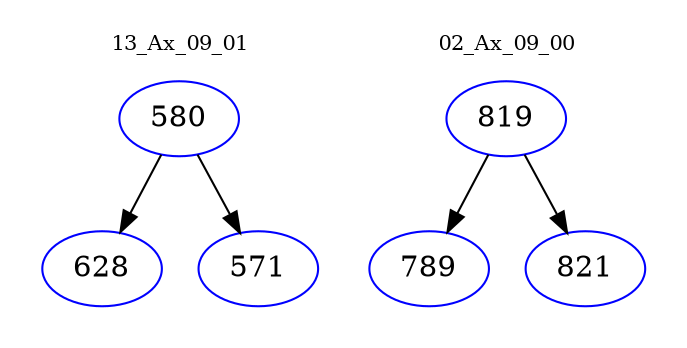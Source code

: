 digraph{
subgraph cluster_0 {
color = white
label = "13_Ax_09_01";
fontsize=10;
T0_580 [label="580", color="blue"]
T0_580 -> T0_628 [color="black"]
T0_628 [label="628", color="blue"]
T0_580 -> T0_571 [color="black"]
T0_571 [label="571", color="blue"]
}
subgraph cluster_1 {
color = white
label = "02_Ax_09_00";
fontsize=10;
T1_819 [label="819", color="blue"]
T1_819 -> T1_789 [color="black"]
T1_789 [label="789", color="blue"]
T1_819 -> T1_821 [color="black"]
T1_821 [label="821", color="blue"]
}
}
